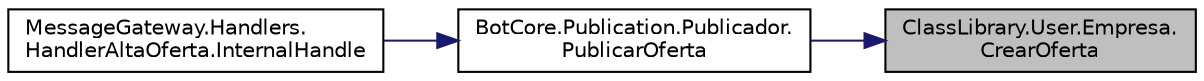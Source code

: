 digraph "ClassLibrary.User.Empresa.CrearOferta"
{
 // INTERACTIVE_SVG=YES
 // LATEX_PDF_SIZE
  edge [fontname="Helvetica",fontsize="10",labelfontname="Helvetica",labelfontsize="10"];
  node [fontname="Helvetica",fontsize="10",shape=record];
  rankdir="RL";
  Node1 [label="ClassLibrary.User.Empresa.\lCrearOferta",height=0.2,width=0.4,color="black", fillcolor="grey75", style="filled", fontcolor="black",tooltip="Método creador y publicador de una publicación."];
  Node1 -> Node2 [dir="back",color="midnightblue",fontsize="10",style="solid",fontname="Helvetica"];
  Node2 [label="BotCore.Publication.Publicador.\lPublicarOferta",height=0.2,width=0.4,color="black", fillcolor="white", style="filled",URL="$classBotCore_1_1Publication_1_1Publicador.html#a0b6971753d044f2920a08191bbde087c",tooltip="Crea y persiste en memoria la publicación."];
  Node2 -> Node3 [dir="back",color="midnightblue",fontsize="10",style="solid",fontname="Helvetica"];
  Node3 [label="MessageGateway.Handlers.\lHandlerAltaOferta.InternalHandle",height=0.2,width=0.4,color="black", fillcolor="white", style="filled",URL="$classMessageGateway_1_1Handlers_1_1HandlerAltaOferta.html#ad48024d7a2fcfbcf9bff000e77630e17",tooltip="Internal handle que presenta un menu para ir completando la creacion de oferta. Delega tareas de crea..."];
}

